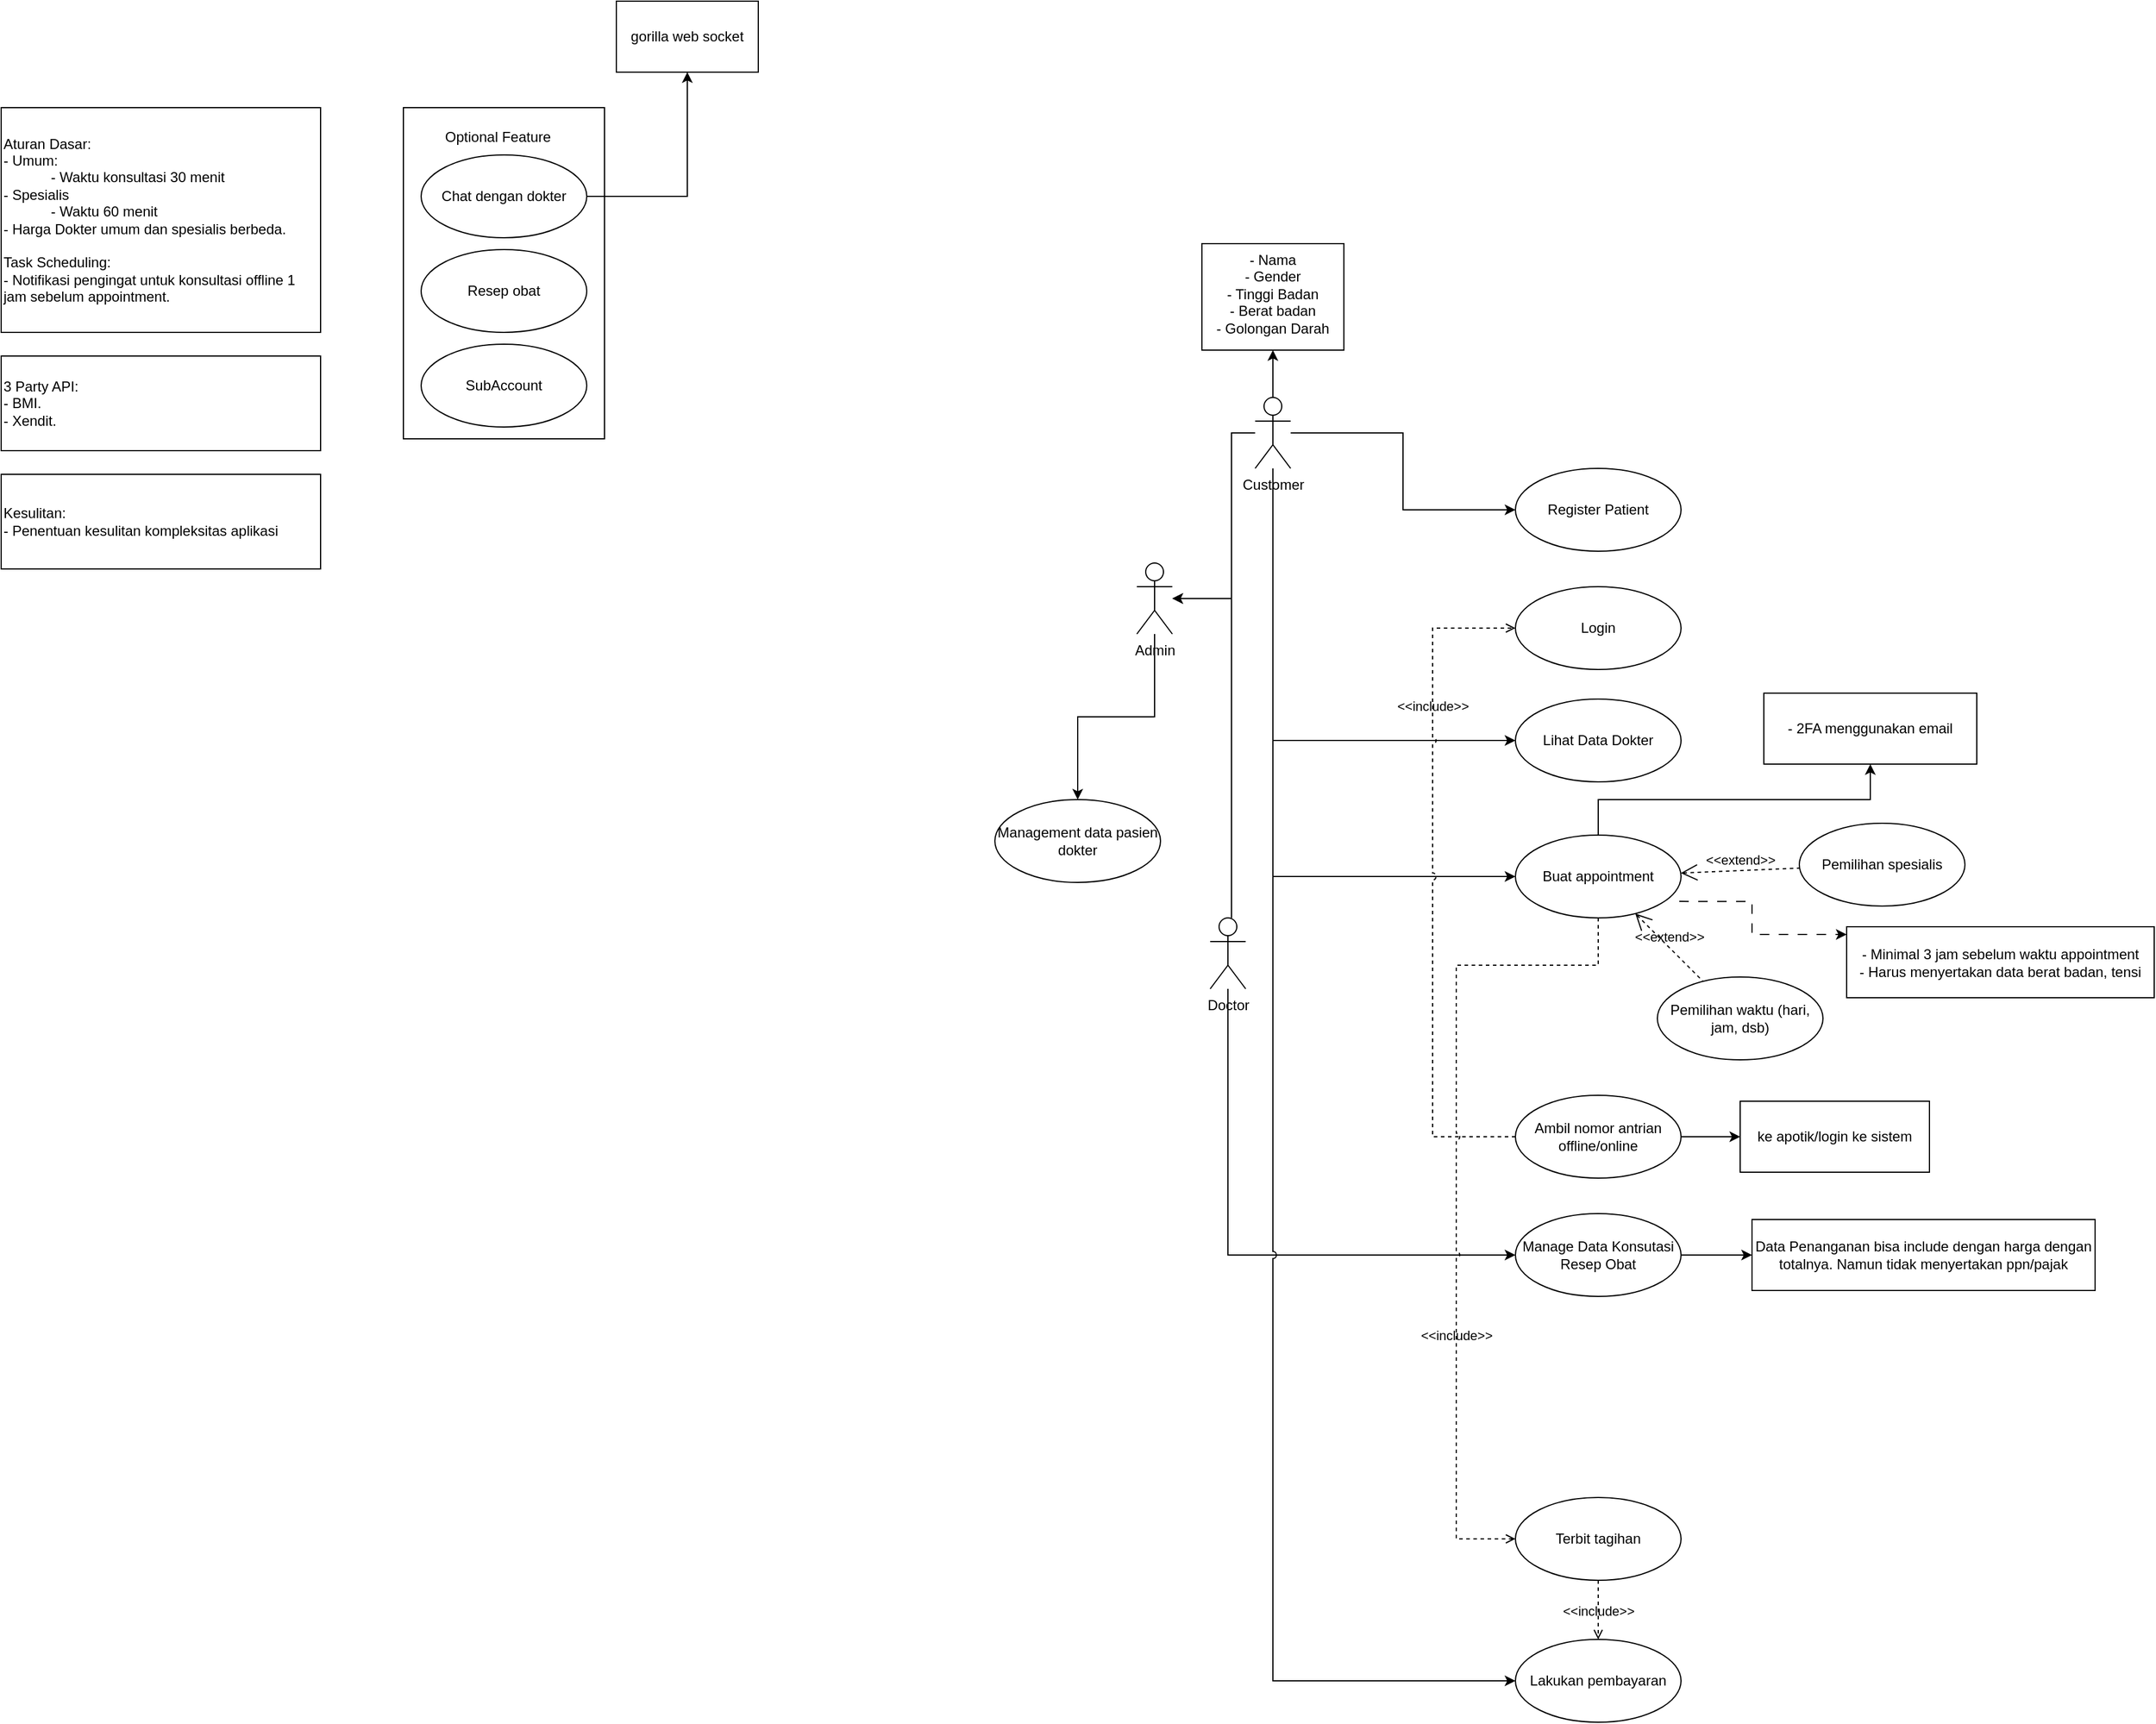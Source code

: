<mxfile version="28.0.7">
  <diagram name="Page-1" id="VUQ5yrR_nOYUEyf6M4Mq">
    <mxGraphModel dx="3010" dy="1872" grid="1" gridSize="10" guides="1" tooltips="1" connect="1" arrows="1" fold="1" page="1" pageScale="1" pageWidth="850" pageHeight="1100" math="0" shadow="0">
      <root>
        <mxCell id="0" />
        <mxCell id="1" parent="0" />
        <mxCell id="KLBg-SSJyhI748aDw7hr-69" style="edgeStyle=orthogonalEdgeStyle;rounded=0;orthogonalLoop=1;jettySize=auto;html=1;jumpStyle=arc;" parent="1" source="KLBg-SSJyhI748aDw7hr-1" target="KLBg-SSJyhI748aDw7hr-60" edge="1">
          <mxGeometry relative="1" as="geometry">
            <Array as="points">
              <mxPoint x="87" y="855" />
            </Array>
          </mxGeometry>
        </mxCell>
        <mxCell id="KLBg-SSJyhI748aDw7hr-1" value="Doctor" style="shape=umlActor;verticalLabelPosition=bottom;verticalAlign=top;html=1;outlineConnect=0;" parent="1" vertex="1">
          <mxGeometry x="72" y="570" width="30" height="60" as="geometry" />
        </mxCell>
        <mxCell id="KLBg-SSJyhI748aDw7hr-72" style="edgeStyle=orthogonalEdgeStyle;rounded=0;orthogonalLoop=1;jettySize=auto;html=1;" parent="1" source="KLBg-SSJyhI748aDw7hr-2" target="KLBg-SSJyhI748aDw7hr-71" edge="1">
          <mxGeometry relative="1" as="geometry" />
        </mxCell>
        <mxCell id="KLBg-SSJyhI748aDw7hr-2" value="Admin" style="shape=umlActor;verticalLabelPosition=bottom;verticalAlign=top;html=1;outlineConnect=0;" parent="1" vertex="1">
          <mxGeometry x="10" y="270" width="30" height="60" as="geometry" />
        </mxCell>
        <mxCell id="KLBg-SSJyhI748aDw7hr-20" style="edgeStyle=orthogonalEdgeStyle;rounded=0;orthogonalLoop=1;jettySize=auto;html=1;jumpStyle=arc;" parent="1" source="KLBg-SSJyhI748aDw7hr-3" target="KLBg-SSJyhI748aDw7hr-11" edge="1">
          <mxGeometry relative="1" as="geometry">
            <Array as="points">
              <mxPoint x="125" y="535" />
            </Array>
          </mxGeometry>
        </mxCell>
        <mxCell id="KLBg-SSJyhI748aDw7hr-30" value="" style="edgeStyle=orthogonalEdgeStyle;rounded=0;orthogonalLoop=1;jettySize=auto;html=1;" parent="1" source="KLBg-SSJyhI748aDw7hr-3" target="KLBg-SSJyhI748aDw7hr-29" edge="1">
          <mxGeometry relative="1" as="geometry" />
        </mxCell>
        <mxCell id="KLBg-SSJyhI748aDw7hr-50" style="edgeStyle=orthogonalEdgeStyle;rounded=0;orthogonalLoop=1;jettySize=auto;html=1;" parent="1" source="KLBg-SSJyhI748aDw7hr-3" target="KLBg-SSJyhI748aDw7hr-2" edge="1">
          <mxGeometry relative="1" as="geometry">
            <Array as="points">
              <mxPoint x="90" y="160" />
              <mxPoint x="90" y="300" />
            </Array>
          </mxGeometry>
        </mxCell>
        <mxCell id="KLBg-SSJyhI748aDw7hr-74" style="edgeStyle=orthogonalEdgeStyle;rounded=0;orthogonalLoop=1;jettySize=auto;html=1;" parent="1" source="KLBg-SSJyhI748aDw7hr-3" target="KLBg-SSJyhI748aDw7hr-7" edge="1">
          <mxGeometry relative="1" as="geometry" />
        </mxCell>
        <mxCell id="KLBg-SSJyhI748aDw7hr-80" style="edgeStyle=orthogonalEdgeStyle;rounded=0;orthogonalLoop=1;jettySize=auto;html=1;jumpStyle=arc;" parent="1" source="KLBg-SSJyhI748aDw7hr-3" target="KLBg-SSJyhI748aDw7hr-21" edge="1">
          <mxGeometry relative="1" as="geometry">
            <Array as="points">
              <mxPoint x="125" y="1215" />
            </Array>
          </mxGeometry>
        </mxCell>
        <mxCell id="KLBg-SSJyhI748aDw7hr-81" style="edgeStyle=orthogonalEdgeStyle;rounded=0;orthogonalLoop=1;jettySize=auto;html=1;" parent="1" source="KLBg-SSJyhI748aDw7hr-3" target="KLBg-SSJyhI748aDw7hr-9" edge="1">
          <mxGeometry relative="1" as="geometry">
            <Array as="points">
              <mxPoint x="125" y="420" />
            </Array>
          </mxGeometry>
        </mxCell>
        <mxCell id="KLBg-SSJyhI748aDw7hr-3" value="Customer" style="shape=umlActor;verticalLabelPosition=bottom;verticalAlign=top;html=1;outlineConnect=0;" parent="1" vertex="1">
          <mxGeometry x="110" y="130" width="30" height="60" as="geometry" />
        </mxCell>
        <mxCell id="KLBg-SSJyhI748aDw7hr-7" value="Register Patient" style="ellipse;whiteSpace=wrap;html=1;" parent="1" vertex="1">
          <mxGeometry x="330" y="190" width="140" height="70" as="geometry" />
        </mxCell>
        <mxCell id="KLBg-SSJyhI748aDw7hr-8" value="Login" style="ellipse;whiteSpace=wrap;html=1;" parent="1" vertex="1">
          <mxGeometry x="330" y="290" width="140" height="70" as="geometry" />
        </mxCell>
        <mxCell id="KLBg-SSJyhI748aDw7hr-9" value="Lihat Data Dokter" style="ellipse;whiteSpace=wrap;html=1;" parent="1" vertex="1">
          <mxGeometry x="330" y="385" width="140" height="70" as="geometry" />
        </mxCell>
        <mxCell id="KLBg-SSJyhI748aDw7hr-28" value="" style="edgeStyle=orthogonalEdgeStyle;rounded=0;orthogonalLoop=1;jettySize=auto;html=1;strokeColor=default;dashed=1;dashPattern=8 8;jumpStyle=arc;" parent="1" target="KLBg-SSJyhI748aDw7hr-27" edge="1">
          <mxGeometry relative="1" as="geometry">
            <mxPoint x="468.536" y="556.061" as="sourcePoint" />
            <mxPoint x="970" y="583.94" as="targetPoint" />
            <Array as="points">
              <mxPoint x="530" y="556" />
              <mxPoint x="530" y="584" />
            </Array>
          </mxGeometry>
        </mxCell>
        <mxCell id="KLBg-SSJyhI748aDw7hr-54" style="edgeStyle=orthogonalEdgeStyle;rounded=0;orthogonalLoop=1;jettySize=auto;html=1;" parent="1" source="KLBg-SSJyhI748aDw7hr-11" target="KLBg-SSJyhI748aDw7hr-33" edge="1">
          <mxGeometry relative="1" as="geometry">
            <Array as="points">
              <mxPoint x="400" y="470" />
              <mxPoint x="630" y="470" />
            </Array>
          </mxGeometry>
        </mxCell>
        <mxCell id="KLBg-SSJyhI748aDw7hr-11" value="Buat appointment" style="ellipse;whiteSpace=wrap;html=1;" parent="1" vertex="1">
          <mxGeometry x="330" y="500" width="140" height="70" as="geometry" />
        </mxCell>
        <mxCell id="KLBg-SSJyhI748aDw7hr-21" value="Lakukan pembayaran" style="ellipse;whiteSpace=wrap;html=1;" parent="1" vertex="1">
          <mxGeometry x="330" y="1180" width="140" height="70" as="geometry" />
        </mxCell>
        <mxCell id="KLBg-SSJyhI748aDw7hr-22" value="Pemilihan spesialis" style="ellipse;whiteSpace=wrap;html=1;" parent="1" vertex="1">
          <mxGeometry x="570" y="490" width="140" height="70" as="geometry" />
        </mxCell>
        <mxCell id="KLBg-SSJyhI748aDw7hr-24" value="Pemilihan waktu (hari, jam, dsb)" style="ellipse;whiteSpace=wrap;html=1;" parent="1" vertex="1">
          <mxGeometry x="450" y="620" width="140" height="70" as="geometry" />
        </mxCell>
        <mxCell id="KLBg-SSJyhI748aDw7hr-25" value="&amp;lt;&amp;lt;extend&amp;gt;&amp;gt;" style="edgeStyle=none;html=1;startArrow=open;endArrow=none;startSize=12;verticalAlign=bottom;dashed=1;labelBackgroundColor=none;rounded=0;" parent="1" source="KLBg-SSJyhI748aDw7hr-11" target="KLBg-SSJyhI748aDw7hr-22" edge="1">
          <mxGeometry width="160" relative="1" as="geometry">
            <mxPoint x="480" y="470" as="sourcePoint" />
            <mxPoint x="560" y="510" as="targetPoint" />
          </mxGeometry>
        </mxCell>
        <mxCell id="KLBg-SSJyhI748aDw7hr-26" value="&amp;lt;&amp;lt;extend&amp;gt;&amp;gt;" style="edgeStyle=none;html=1;startArrow=open;endArrow=none;startSize=12;verticalAlign=bottom;dashed=1;labelBackgroundColor=none;rounded=0;" parent="1" source="KLBg-SSJyhI748aDw7hr-11" target="KLBg-SSJyhI748aDw7hr-24" edge="1">
          <mxGeometry width="160" relative="1" as="geometry">
            <mxPoint x="580" y="520" as="sourcePoint" />
            <mxPoint x="440" y="640" as="targetPoint" />
          </mxGeometry>
        </mxCell>
        <mxCell id="KLBg-SSJyhI748aDw7hr-27" value="- Minimal 3 jam sebelum waktu appointment&lt;div&gt;- Harus menyertakan data berat badan, tensi&lt;/div&gt;" style="whiteSpace=wrap;html=1;" parent="1" vertex="1">
          <mxGeometry x="610" y="577.5" width="260" height="60" as="geometry" />
        </mxCell>
        <mxCell id="KLBg-SSJyhI748aDw7hr-29" value="- Nama&lt;div&gt;- Gender&lt;/div&gt;&lt;div&gt;- Tinggi Badan&lt;/div&gt;&lt;div&gt;- Berat badan&lt;/div&gt;&lt;div&gt;- Golongan Darah&lt;/div&gt;" style="whiteSpace=wrap;html=1;verticalAlign=top;" parent="1" vertex="1">
          <mxGeometry x="65" width="120" height="90" as="geometry" />
        </mxCell>
        <mxCell id="KLBg-SSJyhI748aDw7hr-58" value="" style="edgeStyle=orthogonalEdgeStyle;rounded=0;orthogonalLoop=1;jettySize=auto;html=1;" parent="1" source="KLBg-SSJyhI748aDw7hr-32" target="KLBg-SSJyhI748aDw7hr-57" edge="1">
          <mxGeometry relative="1" as="geometry" />
        </mxCell>
        <mxCell id="KLBg-SSJyhI748aDw7hr-32" value="Ambil nomor antrian offline/online" style="ellipse;whiteSpace=wrap;html=1;" parent="1" vertex="1">
          <mxGeometry x="330" y="720" width="140" height="70" as="geometry" />
        </mxCell>
        <mxCell id="KLBg-SSJyhI748aDw7hr-33" value="- 2FA menggunakan email" style="whiteSpace=wrap;html=1;" parent="1" vertex="1">
          <mxGeometry x="540" y="380" width="180" height="60" as="geometry" />
        </mxCell>
        <mxCell id="KLBg-SSJyhI748aDw7hr-38" value="&amp;lt;&amp;lt;include&amp;gt;&amp;gt;" style="html=1;verticalAlign=bottom;labelBackgroundColor=none;endArrow=open;endFill=0;dashed=1;rounded=0;edgeStyle=orthogonalEdgeStyle;jumpStyle=arc;" parent="1" source="KLBg-SSJyhI748aDw7hr-32" target="KLBg-SSJyhI748aDw7hr-8" edge="1">
          <mxGeometry x="0.491" width="160" relative="1" as="geometry">
            <mxPoint x="310" y="550" as="sourcePoint" />
            <mxPoint x="470" y="550" as="targetPoint" />
            <Array as="points">
              <mxPoint x="260" y="755" />
              <mxPoint x="260" y="325" />
            </Array>
            <mxPoint as="offset" />
          </mxGeometry>
        </mxCell>
        <mxCell id="KLBg-SSJyhI748aDw7hr-43" value="Aturan Dasar:&lt;div style=&quot;&quot;&gt;- Umum:&amp;nbsp;&lt;/div&gt;&lt;blockquote style=&quot;margin: 0 0 0 40px; border: none; padding: 0px;&quot;&gt;&lt;div style=&quot;&quot;&gt;- Waktu konsultasi 30 menit&lt;/div&gt;&lt;/blockquote&gt;&lt;div&gt;- Spesialis&lt;/div&gt;&lt;div&gt;&lt;blockquote style=&quot;margin: 0 0 0 40px; border: none; padding: 0px;&quot;&gt;- Waktu 60 menit&lt;br&gt;&lt;/blockquote&gt;- Harga Dokter umum dan spesialis berbeda.&lt;br&gt;&lt;blockquote style=&quot;margin: 0 0 0 40px; border: none; padding: 0px;&quot;&gt;&lt;div&gt;&lt;br&gt;&lt;/div&gt;&lt;/blockquote&gt;Task Scheduling:&lt;/div&gt;&lt;div&gt;- Notifikasi pengingat untuk konsultasi offline 1 jam sebelum appointment.&lt;/div&gt;" style="rounded=0;whiteSpace=wrap;html=1;align=left;" parent="1" vertex="1">
          <mxGeometry x="-950" y="-115" width="270" height="190" as="geometry" />
        </mxCell>
        <mxCell id="KLBg-SSJyhI748aDw7hr-51" style="edgeStyle=orthogonalEdgeStyle;rounded=0;orthogonalLoop=1;jettySize=auto;html=1;" parent="1" source="KLBg-SSJyhI748aDw7hr-1" target="KLBg-SSJyhI748aDw7hr-2" edge="1">
          <mxGeometry relative="1" as="geometry">
            <Array as="points">
              <mxPoint x="90" y="490" />
              <mxPoint x="90" y="300" />
            </Array>
          </mxGeometry>
        </mxCell>
        <mxCell id="KLBg-SSJyhI748aDw7hr-52" value="3 Party API:&lt;div&gt;- BMI.&lt;/div&gt;&lt;div&gt;- Xendit.&lt;/div&gt;" style="rounded=0;whiteSpace=wrap;html=1;align=left;" parent="1" vertex="1">
          <mxGeometry x="-950" y="95" width="270" height="80" as="geometry" />
        </mxCell>
        <mxCell id="KLBg-SSJyhI748aDw7hr-17" value="" style="rounded=0;whiteSpace=wrap;html=1;container=0;" parent="1" vertex="1">
          <mxGeometry x="-610" y="-115" width="170" height="280" as="geometry" />
        </mxCell>
        <mxCell id="KLBg-SSJyhI748aDw7hr-56" value="" style="edgeStyle=orthogonalEdgeStyle;rounded=0;orthogonalLoop=1;jettySize=auto;html=1;" parent="1" source="KLBg-SSJyhI748aDw7hr-14" target="KLBg-SSJyhI748aDw7hr-55" edge="1">
          <mxGeometry relative="1" as="geometry" />
        </mxCell>
        <mxCell id="KLBg-SSJyhI748aDw7hr-14" value="Chat dengan dokter" style="ellipse;whiteSpace=wrap;html=1;container=0;" parent="1" vertex="1">
          <mxGeometry x="-595" y="-75" width="140" height="70" as="geometry" />
        </mxCell>
        <mxCell id="KLBg-SSJyhI748aDw7hr-18" value="Optional Feature" style="text;html=1;align=center;verticalAlign=middle;whiteSpace=wrap;rounded=0;container=0;" parent="1" vertex="1">
          <mxGeometry x="-600" y="-105" width="140" height="30" as="geometry" />
        </mxCell>
        <mxCell id="KLBg-SSJyhI748aDw7hr-19" value="Resep obat" style="ellipse;whiteSpace=wrap;html=1;container=0;" parent="1" vertex="1">
          <mxGeometry x="-595" y="5" width="140" height="70" as="geometry" />
        </mxCell>
        <mxCell id="KLBg-SSJyhI748aDw7hr-35" value="SubAccount" style="ellipse;whiteSpace=wrap;html=1;container=0;" parent="1" vertex="1">
          <mxGeometry x="-595" y="85" width="140" height="70" as="geometry" />
        </mxCell>
        <mxCell id="KLBg-SSJyhI748aDw7hr-55" value="gorilla web socket" style="whiteSpace=wrap;html=1;" parent="1" vertex="1">
          <mxGeometry x="-430" y="-205" width="120" height="60" as="geometry" />
        </mxCell>
        <mxCell id="KLBg-SSJyhI748aDw7hr-57" value="ke apotik/login ke sistem" style="whiteSpace=wrap;html=1;" parent="1" vertex="1">
          <mxGeometry x="520" y="725" width="160" height="60" as="geometry" />
        </mxCell>
        <mxCell id="KLBg-SSJyhI748aDw7hr-59" value="Kesulitan:&lt;div&gt;- Penentuan kesulitan kompleksitas aplikasi&lt;/div&gt;" style="rounded=0;whiteSpace=wrap;html=1;align=left;" parent="1" vertex="1">
          <mxGeometry x="-950" y="195" width="270" height="80" as="geometry" />
        </mxCell>
        <mxCell id="KLBg-SSJyhI748aDw7hr-83" value="" style="edgeStyle=orthogonalEdgeStyle;rounded=0;orthogonalLoop=1;jettySize=auto;html=1;" parent="1" source="KLBg-SSJyhI748aDw7hr-60" target="KLBg-SSJyhI748aDw7hr-82" edge="1">
          <mxGeometry relative="1" as="geometry" />
        </mxCell>
        <mxCell id="KLBg-SSJyhI748aDw7hr-60" value="Manage Data Konsutasi&lt;br&gt;Resep Obat" style="ellipse;whiteSpace=wrap;html=1;" parent="1" vertex="1">
          <mxGeometry x="330" y="820" width="140" height="70" as="geometry" />
        </mxCell>
        <mxCell id="KLBg-SSJyhI748aDw7hr-63" value="Terbit tagihan" style="ellipse;whiteSpace=wrap;html=1;" parent="1" vertex="1">
          <mxGeometry x="330" y="1060" width="140" height="70" as="geometry" />
        </mxCell>
        <mxCell id="KLBg-SSJyhI748aDw7hr-65" value="&amp;lt;&amp;lt;include&amp;gt;&amp;gt;" style="html=1;verticalAlign=bottom;labelBackgroundColor=none;endArrow=open;endFill=0;dashed=1;rounded=0;edgeStyle=orthogonalEdgeStyle;jumpStyle=arc;" parent="1" source="KLBg-SSJyhI748aDw7hr-63" target="KLBg-SSJyhI748aDw7hr-21" edge="1">
          <mxGeometry x="0.386" width="160" relative="1" as="geometry">
            <mxPoint x="340" y="655" as="sourcePoint" />
            <mxPoint x="340" y="225" as="targetPoint" />
            <Array as="points">
              <mxPoint x="400" y="1190" />
              <mxPoint x="400" y="1190" />
            </Array>
            <mxPoint as="offset" />
          </mxGeometry>
        </mxCell>
        <mxCell id="KLBg-SSJyhI748aDw7hr-71" value="Management data pasien dokter" style="ellipse;whiteSpace=wrap;html=1;" parent="1" vertex="1">
          <mxGeometry x="-110" y="470" width="140" height="70" as="geometry" />
        </mxCell>
        <mxCell id="KLBg-SSJyhI748aDw7hr-78" value="&amp;lt;&amp;lt;include&amp;gt;&amp;gt;" style="html=1;verticalAlign=bottom;labelBackgroundColor=none;endArrow=open;endFill=0;dashed=1;rounded=0;edgeStyle=orthogonalEdgeStyle;jumpStyle=arc;" parent="1" source="KLBg-SSJyhI748aDw7hr-11" target="KLBg-SSJyhI748aDw7hr-63" edge="1">
          <mxGeometry x="0.386" width="160" relative="1" as="geometry">
            <mxPoint x="410" y="1140" as="sourcePoint" />
            <mxPoint x="410" y="1190" as="targetPoint" />
            <Array as="points">
              <mxPoint x="400" y="610" />
              <mxPoint x="280" y="610" />
              <mxPoint x="280" y="1095" />
            </Array>
            <mxPoint as="offset" />
          </mxGeometry>
        </mxCell>
        <mxCell id="KLBg-SSJyhI748aDw7hr-82" value="Data Penanganan bisa include dengan harga dengan totalnya. Namun tidak menyertakan ppn/pajak" style="whiteSpace=wrap;html=1;" parent="1" vertex="1">
          <mxGeometry x="530" y="825" width="290" height="60" as="geometry" />
        </mxCell>
      </root>
    </mxGraphModel>
  </diagram>
</mxfile>
